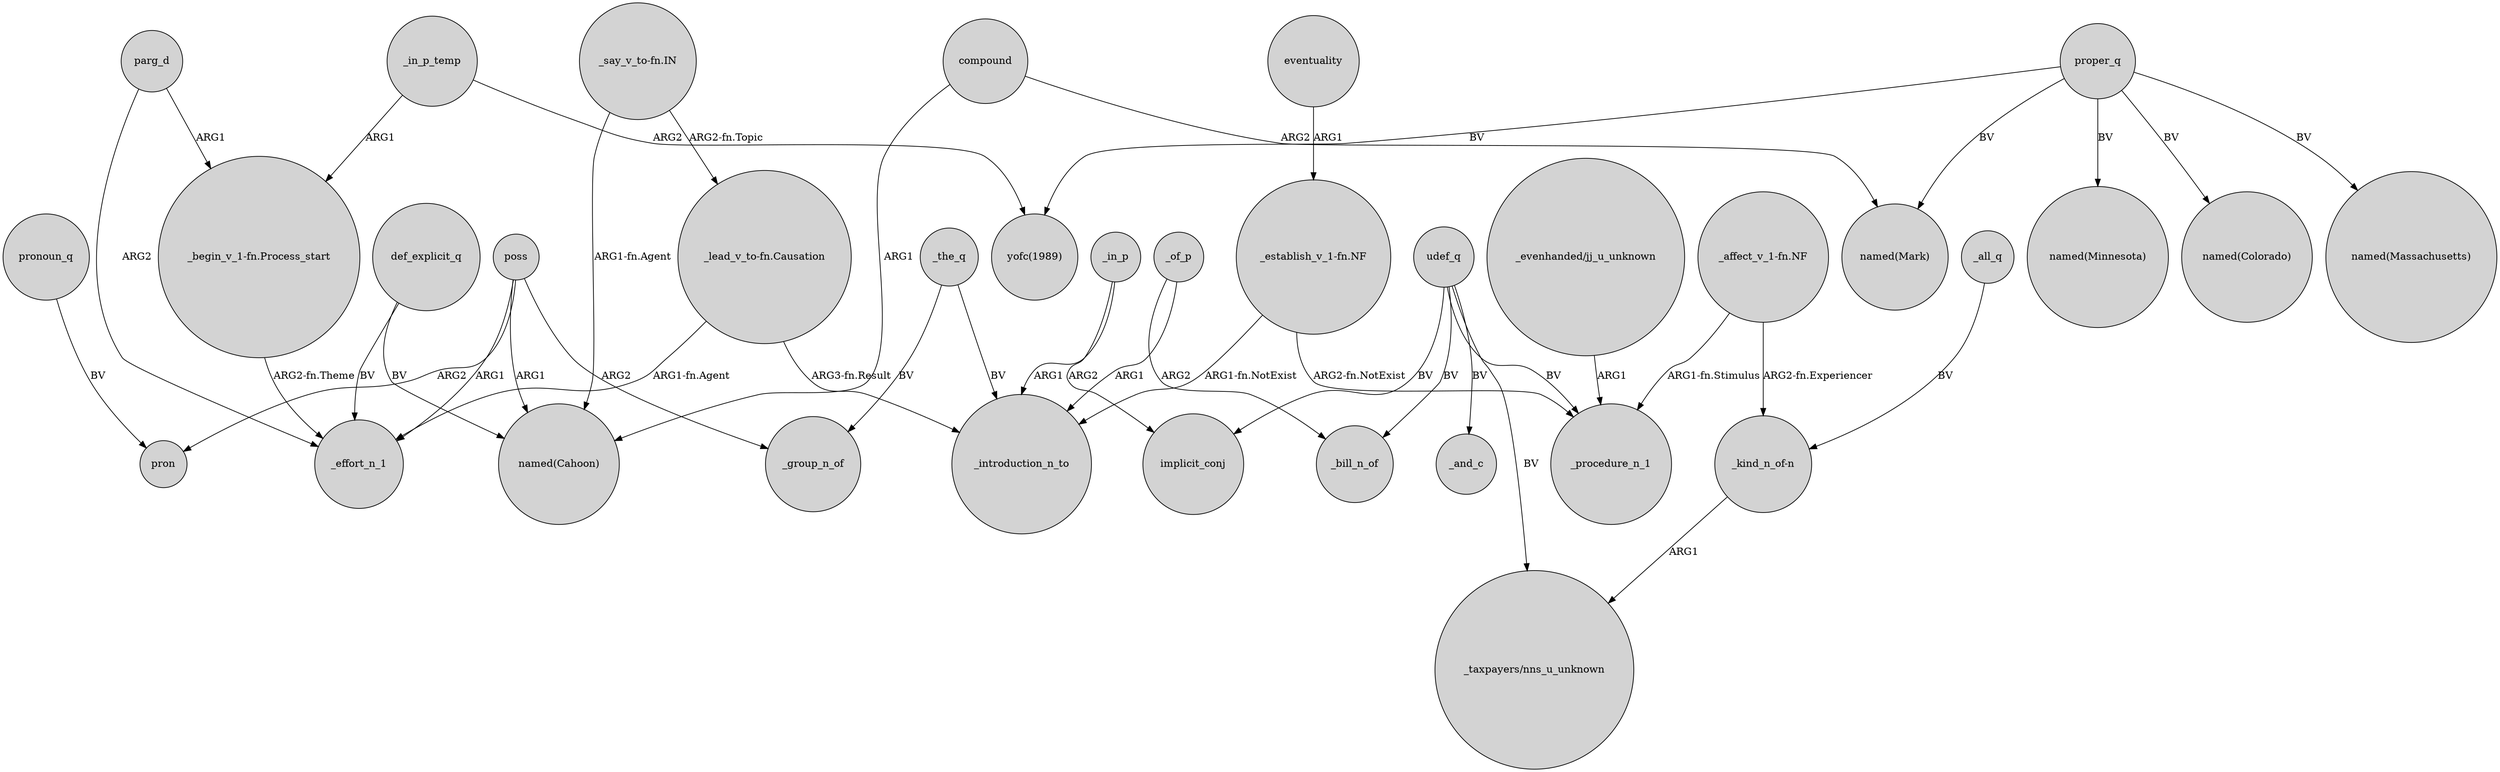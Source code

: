 digraph {
	node [shape=circle style=filled]
	"_say_v_to-fn.IN" -> "named(Cahoon)" [label="ARG1-fn.Agent"]
	_in_p_temp -> "yofc(1989)" [label=ARG2]
	"_evenhanded/jj_u_unknown" -> _procedure_n_1 [label=ARG1]
	"_say_v_to-fn.IN" -> "_lead_v_to-fn.Causation" [label="ARG2-fn.Topic"]
	poss -> pron [label=ARG2]
	_the_q -> _introduction_n_to [label=BV]
	udef_q -> _procedure_n_1 [label=BV]
	"_lead_v_to-fn.Causation" -> _effort_n_1 [label="ARG1-fn.Agent"]
	poss -> "named(Cahoon)" [label=ARG1]
	"_establish_v_1-fn.NF" -> _introduction_n_to [label="ARG1-fn.NotExist"]
	eventuality -> "_establish_v_1-fn.NF" [label=ARG1]
	"_kind_n_of-n" -> "_taxpayers/nns_u_unknown" [label=ARG1]
	parg_d -> "_begin_v_1-fn.Process_start" [label=ARG1]
	parg_d -> _effort_n_1 [label=ARG2]
	compound -> "named(Mark)" [label=ARG2]
	compound -> "named(Cahoon)" [label=ARG1]
	udef_q -> _bill_n_of [label=BV]
	_of_p -> _bill_n_of [label=ARG2]
	_all_q -> "_kind_n_of-n" [label=BV]
	"_affect_v_1-fn.NF" -> "_kind_n_of-n" [label="ARG2-fn.Experiencer"]
	_the_q -> _group_n_of [label=BV]
	udef_q -> implicit_conj [label=BV]
	"_lead_v_to-fn.Causation" -> _introduction_n_to [label="ARG3-fn.Result"]
	proper_q -> "named(Minnesota)" [label=BV]
	proper_q -> "yofc(1989)" [label=BV]
	proper_q -> "named(Mark)" [label=BV]
	pronoun_q -> pron [label=BV]
	poss -> _group_n_of [label=ARG2]
	_in_p_temp -> "_begin_v_1-fn.Process_start" [label=ARG1]
	proper_q -> "named(Colorado)" [label=BV]
	_of_p -> _introduction_n_to [label=ARG1]
	udef_q -> "_taxpayers/nns_u_unknown" [label=BV]
	_in_p -> _introduction_n_to [label=ARG1]
	"_establish_v_1-fn.NF" -> _procedure_n_1 [label="ARG2-fn.NotExist"]
	def_explicit_q -> _effort_n_1 [label=BV]
	"_affect_v_1-fn.NF" -> _procedure_n_1 [label="ARG1-fn.Stimulus"]
	"_begin_v_1-fn.Process_start" -> _effort_n_1 [label="ARG2-fn.Theme"]
	poss -> _effort_n_1 [label=ARG1]
	proper_q -> "named(Massachusetts)" [label=BV]
	_in_p -> implicit_conj [label=ARG2]
	def_explicit_q -> "named(Cahoon)" [label=BV]
	udef_q -> _and_c [label=BV]
}

